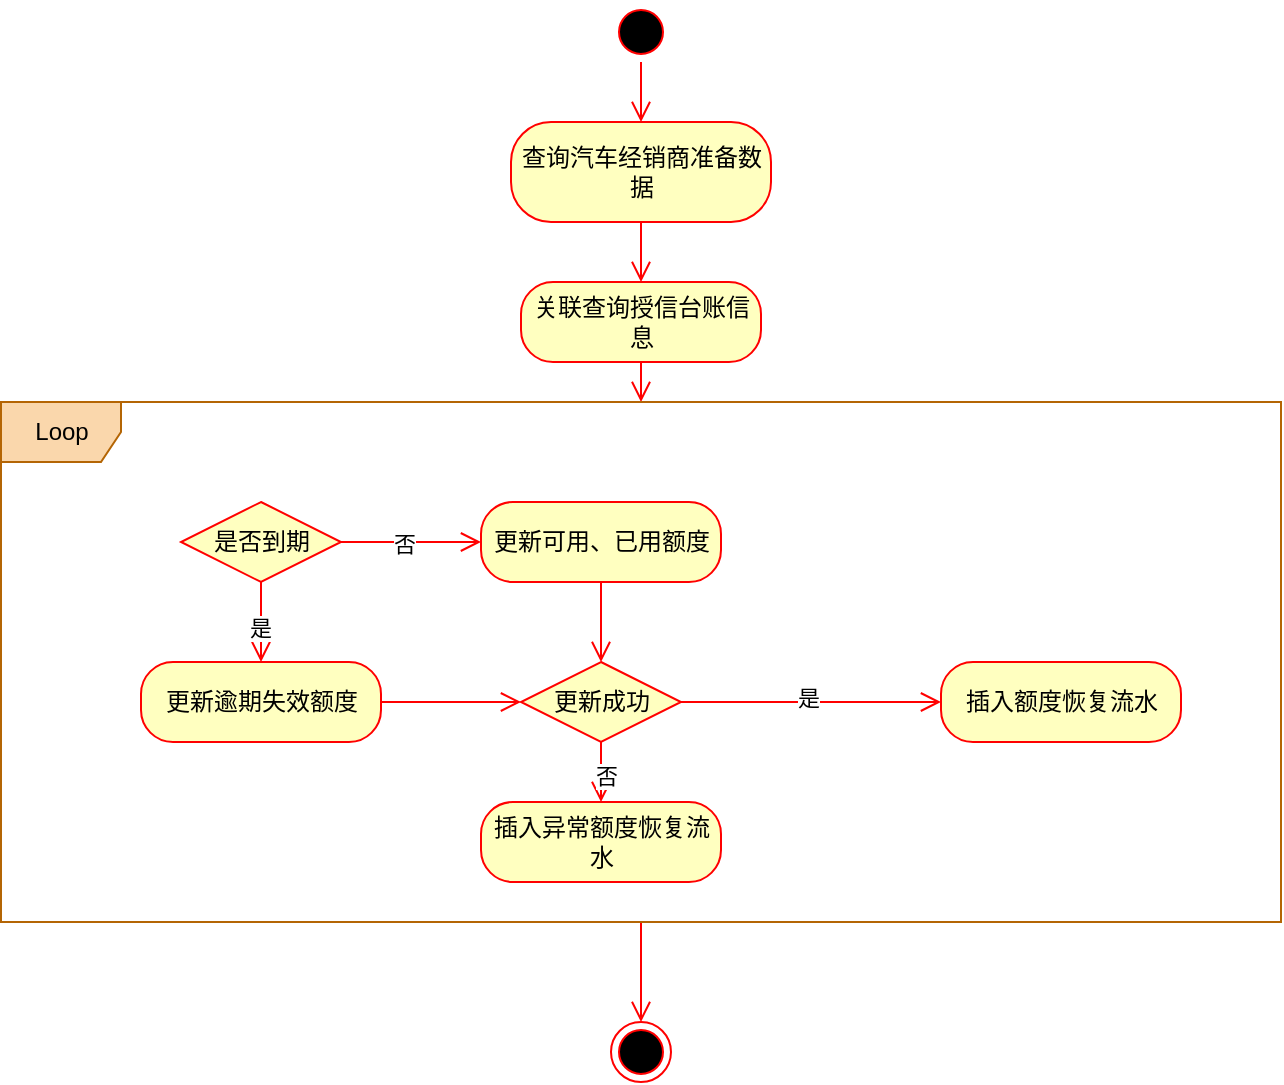 <mxfile version="14.4.3" type="github">
  <diagram id="OwX1Tfsp2Xdk8FmUzgD0" name="第 1 页">
    <mxGraphModel dx="1008" dy="539" grid="1" gridSize="10" guides="1" tooltips="1" connect="1" arrows="1" fold="1" page="1" pageScale="1" pageWidth="3300" pageHeight="4681" math="0" shadow="0">
      <root>
        <mxCell id="0" />
        <mxCell id="1" parent="0" />
        <mxCell id="2UmjyUCVCARyHqoZPk_U-183" value="" style="ellipse;html=1;shape=startState;fillColor=#000000;strokeColor=#ff0000;" vertex="1" parent="1">
          <mxGeometry x="357.5" y="2610" width="30" height="30" as="geometry" />
        </mxCell>
        <mxCell id="2UmjyUCVCARyHqoZPk_U-184" value="" style="edgeStyle=orthogonalEdgeStyle;html=1;verticalAlign=bottom;endArrow=open;endSize=8;strokeColor=#ff0000;entryX=0.5;entryY=0;entryDx=0;entryDy=0;" edge="1" parent="1" source="2UmjyUCVCARyHqoZPk_U-183" target="2UmjyUCVCARyHqoZPk_U-187">
          <mxGeometry relative="1" as="geometry">
            <mxPoint x="272.5" y="2680" as="targetPoint" />
          </mxGeometry>
        </mxCell>
        <mxCell id="2UmjyUCVCARyHqoZPk_U-185" style="edgeStyle=orthogonalEdgeStyle;orthogonalLoop=1;jettySize=auto;html=1;endArrow=open;endSize=8;strokeColor=#ff0000;exitX=0.5;exitY=1;exitDx=0;exitDy=0;exitPerimeter=0;" edge="1" parent="1" source="2UmjyUCVCARyHqoZPk_U-190" target="2UmjyUCVCARyHqoZPk_U-189">
          <mxGeometry relative="1" as="geometry" />
        </mxCell>
        <mxCell id="2UmjyUCVCARyHqoZPk_U-186" style="edgeStyle=orthogonalEdgeStyle;orthogonalLoop=1;jettySize=auto;html=1;endArrow=open;endSize=8;strokeColor=#ff0000;" edge="1" parent="1" source="2UmjyUCVCARyHqoZPk_U-187" target="2UmjyUCVCARyHqoZPk_U-190">
          <mxGeometry relative="1" as="geometry" />
        </mxCell>
        <mxCell id="2UmjyUCVCARyHqoZPk_U-187" value="查询汽车经销商准备数据" style="rounded=1;whiteSpace=wrap;html=1;arcSize=40;fontColor=#000000;fillColor=#ffffc0;strokeColor=#ff0000;" vertex="1" parent="1">
          <mxGeometry x="307.5" y="2670" width="130" height="50" as="geometry" />
        </mxCell>
        <mxCell id="2UmjyUCVCARyHqoZPk_U-188" style="edgeStyle=orthogonalEdgeStyle;orthogonalLoop=1;jettySize=auto;html=1;entryX=0.5;entryY=0;entryDx=0;entryDy=0;endArrow=open;endSize=8;strokeColor=#ff0000;" edge="1" parent="1" source="2UmjyUCVCARyHqoZPk_U-189" target="2UmjyUCVCARyHqoZPk_U-200">
          <mxGeometry relative="1" as="geometry" />
        </mxCell>
        <mxCell id="2UmjyUCVCARyHqoZPk_U-189" value="Loop" style="shape=umlFrame;whiteSpace=wrap;html=1;fillColor=#fad7ac;strokeColor=#b46504;" vertex="1" parent="1">
          <mxGeometry x="52.5" y="2810" width="640" height="260" as="geometry" />
        </mxCell>
        <mxCell id="2UmjyUCVCARyHqoZPk_U-190" value="关联查询授信台账信息" style="rounded=1;whiteSpace=wrap;html=1;arcSize=40;fontColor=#000000;fillColor=#ffffc0;strokeColor=#ff0000;" vertex="1" parent="1">
          <mxGeometry x="312.5" y="2750" width="120" height="40" as="geometry" />
        </mxCell>
        <mxCell id="2UmjyUCVCARyHqoZPk_U-191" style="edgeStyle=orthogonalEdgeStyle;orthogonalLoop=1;jettySize=auto;html=1;endArrow=open;endSize=8;strokeColor=#ff0000;exitX=1;exitY=0.5;exitDx=0;exitDy=0;" edge="1" parent="1" source="2UmjyUCVCARyHqoZPk_U-195" target="2UmjyUCVCARyHqoZPk_U-196">
          <mxGeometry relative="1" as="geometry" />
        </mxCell>
        <mxCell id="2UmjyUCVCARyHqoZPk_U-192" value="是" style="edgeLabel;html=1;align=center;verticalAlign=middle;resizable=0;points=[];" vertex="1" connectable="0" parent="2UmjyUCVCARyHqoZPk_U-191">
          <mxGeometry x="-0.028" y="2" relative="1" as="geometry">
            <mxPoint as="offset" />
          </mxGeometry>
        </mxCell>
        <mxCell id="2UmjyUCVCARyHqoZPk_U-193" style="edgeStyle=orthogonalEdgeStyle;orthogonalLoop=1;jettySize=auto;html=1;endArrow=open;endSize=8;strokeColor=#ff0000;" edge="1" parent="1" source="2UmjyUCVCARyHqoZPk_U-195" target="2UmjyUCVCARyHqoZPk_U-197">
          <mxGeometry relative="1" as="geometry" />
        </mxCell>
        <mxCell id="2UmjyUCVCARyHqoZPk_U-194" value="否" style="edgeLabel;html=1;align=center;verticalAlign=middle;resizable=0;points=[];" vertex="1" connectable="0" parent="2UmjyUCVCARyHqoZPk_U-193">
          <mxGeometry x="-0.079" y="-2" relative="1" as="geometry">
            <mxPoint as="offset" />
          </mxGeometry>
        </mxCell>
        <mxCell id="2UmjyUCVCARyHqoZPk_U-195" value="更新成功" style="rhombus;whiteSpace=wrap;html=1;fillColor=#ffffc0;strokeColor=#ff0000;" vertex="1" parent="1">
          <mxGeometry x="312.5" y="2940" width="80" height="40" as="geometry" />
        </mxCell>
        <mxCell id="2UmjyUCVCARyHqoZPk_U-196" value="插入额度恢复流水" style="rounded=1;whiteSpace=wrap;html=1;arcSize=40;fontColor=#000000;fillColor=#ffffc0;strokeColor=#ff0000;" vertex="1" parent="1">
          <mxGeometry x="522.5" y="2940" width="120" height="40" as="geometry" />
        </mxCell>
        <mxCell id="2UmjyUCVCARyHqoZPk_U-197" value="插入异常额度恢复流水" style="rounded=1;whiteSpace=wrap;html=1;arcSize=40;fontColor=#000000;fillColor=#ffffc0;strokeColor=#ff0000;" vertex="1" parent="1">
          <mxGeometry x="292.5" y="3010" width="120" height="40" as="geometry" />
        </mxCell>
        <mxCell id="2UmjyUCVCARyHqoZPk_U-198" style="edgeStyle=orthogonalEdgeStyle;orthogonalLoop=1;jettySize=auto;html=1;entryX=0.5;entryY=0;entryDx=0;entryDy=0;endArrow=open;endSize=8;strokeColor=#ff0000;" edge="1" parent="1" source="2UmjyUCVCARyHqoZPk_U-199" target="2UmjyUCVCARyHqoZPk_U-195">
          <mxGeometry relative="1" as="geometry" />
        </mxCell>
        <mxCell id="2UmjyUCVCARyHqoZPk_U-199" value="更新可用、已用额度" style="rounded=1;whiteSpace=wrap;html=1;arcSize=40;fontColor=#000000;fillColor=#ffffc0;strokeColor=#ff0000;" vertex="1" parent="1">
          <mxGeometry x="292.5" y="2860" width="120" height="40" as="geometry" />
        </mxCell>
        <mxCell id="2UmjyUCVCARyHqoZPk_U-200" value="" style="ellipse;html=1;shape=endState;fillColor=#000000;strokeColor=#ff0000;" vertex="1" parent="1">
          <mxGeometry x="357.5" y="3120" width="30" height="30" as="geometry" />
        </mxCell>
        <mxCell id="2UmjyUCVCARyHqoZPk_U-201" style="edgeStyle=orthogonalEdgeStyle;orthogonalLoop=1;jettySize=auto;html=1;endArrow=open;endSize=8;strokeColor=#ff0000;" edge="1" parent="1" source="2UmjyUCVCARyHqoZPk_U-205" target="2UmjyUCVCARyHqoZPk_U-199">
          <mxGeometry relative="1" as="geometry" />
        </mxCell>
        <mxCell id="2UmjyUCVCARyHqoZPk_U-202" value="否" style="edgeLabel;html=1;align=center;verticalAlign=middle;resizable=0;points=[];" vertex="1" connectable="0" parent="2UmjyUCVCARyHqoZPk_U-201">
          <mxGeometry x="-0.101" y="-1" relative="1" as="geometry">
            <mxPoint as="offset" />
          </mxGeometry>
        </mxCell>
        <mxCell id="2UmjyUCVCARyHqoZPk_U-203" value="" style="edgeStyle=orthogonalEdgeStyle;orthogonalLoop=1;jettySize=auto;html=1;endArrow=open;endSize=8;strokeColor=#ff0000;entryX=0.5;entryY=0;entryDx=0;entryDy=0;" edge="1" parent="1" source="2UmjyUCVCARyHqoZPk_U-205" target="2UmjyUCVCARyHqoZPk_U-207">
          <mxGeometry relative="1" as="geometry" />
        </mxCell>
        <mxCell id="2UmjyUCVCARyHqoZPk_U-204" value="是" style="edgeLabel;html=1;align=center;verticalAlign=middle;resizable=0;points=[];" vertex="1" connectable="0" parent="2UmjyUCVCARyHqoZPk_U-203">
          <mxGeometry x="0.142" y="-1" relative="1" as="geometry">
            <mxPoint as="offset" />
          </mxGeometry>
        </mxCell>
        <mxCell id="2UmjyUCVCARyHqoZPk_U-205" value="是否到期" style="rhombus;whiteSpace=wrap;html=1;fillColor=#ffffc0;strokeColor=#ff0000;" vertex="1" parent="1">
          <mxGeometry x="142.5" y="2860" width="80" height="40" as="geometry" />
        </mxCell>
        <mxCell id="2UmjyUCVCARyHqoZPk_U-206" style="edgeStyle=orthogonalEdgeStyle;orthogonalLoop=1;jettySize=auto;html=1;endArrow=open;endSize=8;strokeColor=#ff0000;exitX=1;exitY=0.5;exitDx=0;exitDy=0;" edge="1" parent="1" source="2UmjyUCVCARyHqoZPk_U-207" target="2UmjyUCVCARyHqoZPk_U-195">
          <mxGeometry relative="1" as="geometry" />
        </mxCell>
        <mxCell id="2UmjyUCVCARyHqoZPk_U-207" value="更新逾期失效额度" style="rounded=1;whiteSpace=wrap;html=1;arcSize=40;fontColor=#000000;fillColor=#ffffc0;strokeColor=#ff0000;" vertex="1" parent="1">
          <mxGeometry x="122.5" y="2940" width="120" height="40" as="geometry" />
        </mxCell>
      </root>
    </mxGraphModel>
  </diagram>
</mxfile>
